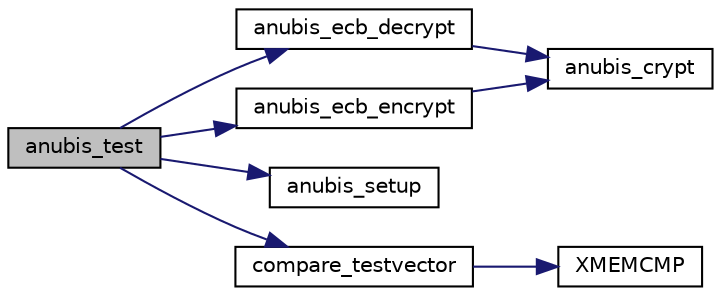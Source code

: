 digraph "anubis_test"
{
 // LATEX_PDF_SIZE
  edge [fontname="Helvetica",fontsize="10",labelfontname="Helvetica",labelfontsize="10"];
  node [fontname="Helvetica",fontsize="10",shape=record];
  rankdir="LR";
  Node20 [label="anubis_test",height=0.2,width=0.4,color="black", fillcolor="grey75", style="filled", fontcolor="black",tooltip="Performs a self-test of the Anubis block cipher."];
  Node20 -> Node21 [color="midnightblue",fontsize="10",style="solid",fontname="Helvetica"];
  Node21 [label="anubis_ecb_decrypt",height=0.2,width=0.4,color="black", fillcolor="white", style="filled",URL="$anubis_8c.html#a1122129902230375d541d8286d677771",tooltip="Decrypts a block of text with Anubis."];
  Node21 -> Node22 [color="midnightblue",fontsize="10",style="solid",fontname="Helvetica"];
  Node22 [label="anubis_crypt",height=0.2,width=0.4,color="black", fillcolor="white", style="filled",URL="$anubis_8c.html#aecd284a674c18ed49efb129855c46de4",tooltip=" "];
  Node20 -> Node23 [color="midnightblue",fontsize="10",style="solid",fontname="Helvetica"];
  Node23 [label="anubis_ecb_encrypt",height=0.2,width=0.4,color="black", fillcolor="white", style="filled",URL="$anubis_8c.html#ab361220dd90cf3f6d71aa253b33c1dbe",tooltip="Encrypts a block of text with Anubis."];
  Node23 -> Node22 [color="midnightblue",fontsize="10",style="solid",fontname="Helvetica"];
  Node20 -> Node24 [color="midnightblue",fontsize="10",style="solid",fontname="Helvetica"];
  Node24 [label="anubis_setup",height=0.2,width=0.4,color="black", fillcolor="white", style="filled",URL="$anubis_8c.html#a8745a39a486f64e5f6e4dd32b096bc12",tooltip="Initialize the Anubis block cipher."];
  Node20 -> Node25 [color="midnightblue",fontsize="10",style="solid",fontname="Helvetica"];
  Node25 [label="compare_testvector",height=0.2,width=0.4,color="black", fillcolor="white", style="filled",URL="$tomcrypt__misc_8h.html#a7764a7f27897c6182335752df00b5f8e",tooltip="Compare two test-vectors."];
  Node25 -> Node26 [color="midnightblue",fontsize="10",style="solid",fontname="Helvetica"];
  Node26 [label="XMEMCMP",height=0.2,width=0.4,color="black", fillcolor="white", style="filled",URL="$tomcrypt__cfg_8h.html#a372b974ec0ac07abcd55297554fe540f",tooltip=" "];
}
